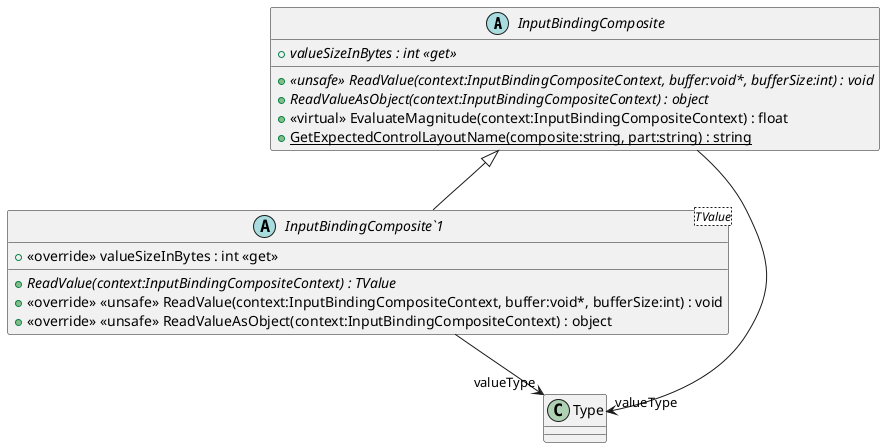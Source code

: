 @startuml
abstract class InputBindingComposite {
    + {abstract} valueSizeInBytes : int <<get>>
    + {abstract} <<unsafe>> ReadValue(context:InputBindingCompositeContext, buffer:void*, bufferSize:int) : void
    + {abstract} ReadValueAsObject(context:InputBindingCompositeContext) : object
    + <<virtual>> EvaluateMagnitude(context:InputBindingCompositeContext) : float
    + {static} GetExpectedControlLayoutName(composite:string, part:string) : string
}
abstract class "InputBindingComposite`1"<TValue> {
    + <<override>> valueSizeInBytes : int <<get>>
    + {abstract} ReadValue(context:InputBindingCompositeContext) : TValue
    + <<override>> <<unsafe>> ReadValue(context:InputBindingCompositeContext, buffer:void*, bufferSize:int) : void
    + <<override>> <<unsafe>> ReadValueAsObject(context:InputBindingCompositeContext) : object
}
InputBindingComposite --> "valueType" Type
InputBindingComposite <|-- "InputBindingComposite`1"
"InputBindingComposite`1" --> "valueType" Type
@enduml
